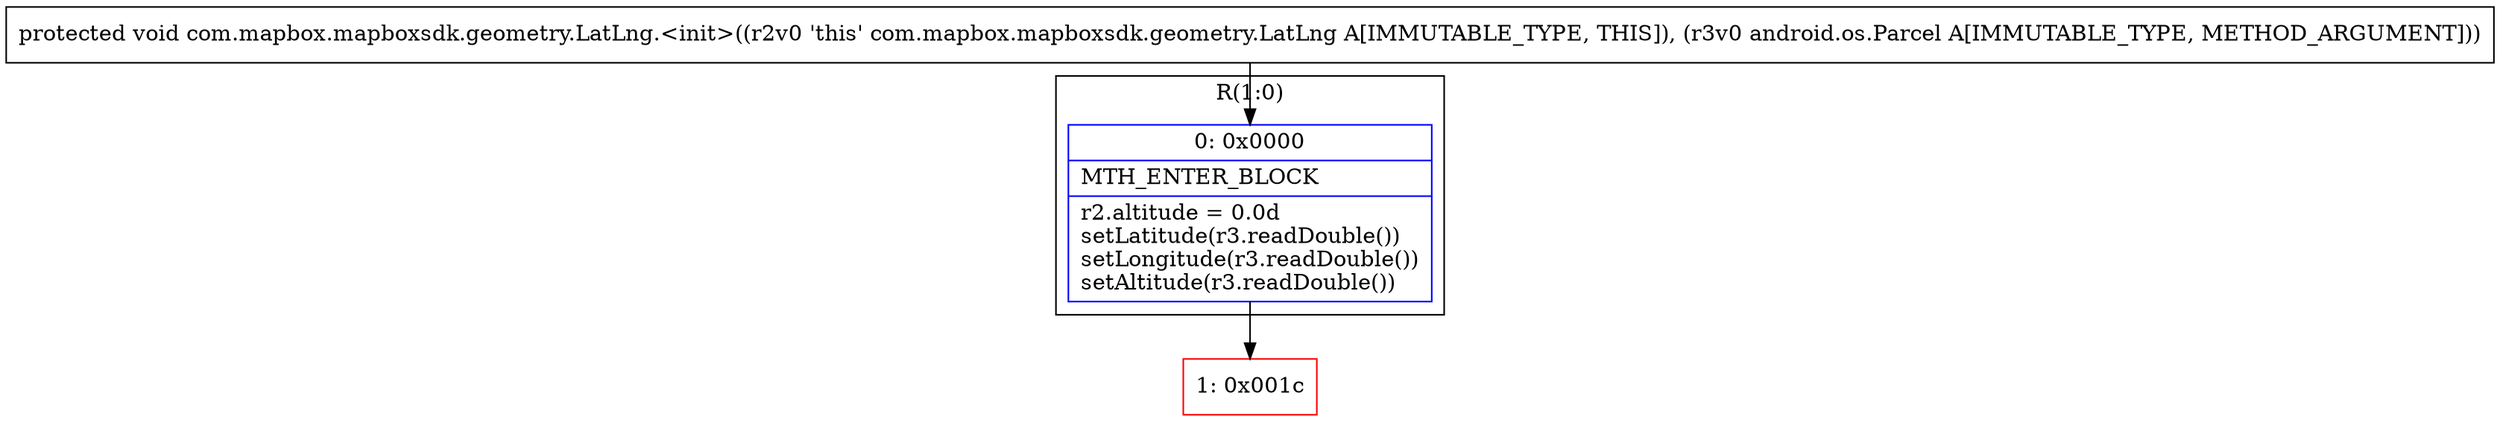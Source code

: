 digraph "CFG forcom.mapbox.mapboxsdk.geometry.LatLng.\<init\>(Landroid\/os\/Parcel;)V" {
subgraph cluster_Region_1181533520 {
label = "R(1:0)";
node [shape=record,color=blue];
Node_0 [shape=record,label="{0\:\ 0x0000|MTH_ENTER_BLOCK\l|r2.altitude = 0.0d\lsetLatitude(r3.readDouble())\lsetLongitude(r3.readDouble())\lsetAltitude(r3.readDouble())\l}"];
}
Node_1 [shape=record,color=red,label="{1\:\ 0x001c}"];
MethodNode[shape=record,label="{protected void com.mapbox.mapboxsdk.geometry.LatLng.\<init\>((r2v0 'this' com.mapbox.mapboxsdk.geometry.LatLng A[IMMUTABLE_TYPE, THIS]), (r3v0 android.os.Parcel A[IMMUTABLE_TYPE, METHOD_ARGUMENT])) }"];
MethodNode -> Node_0;
Node_0 -> Node_1;
}

